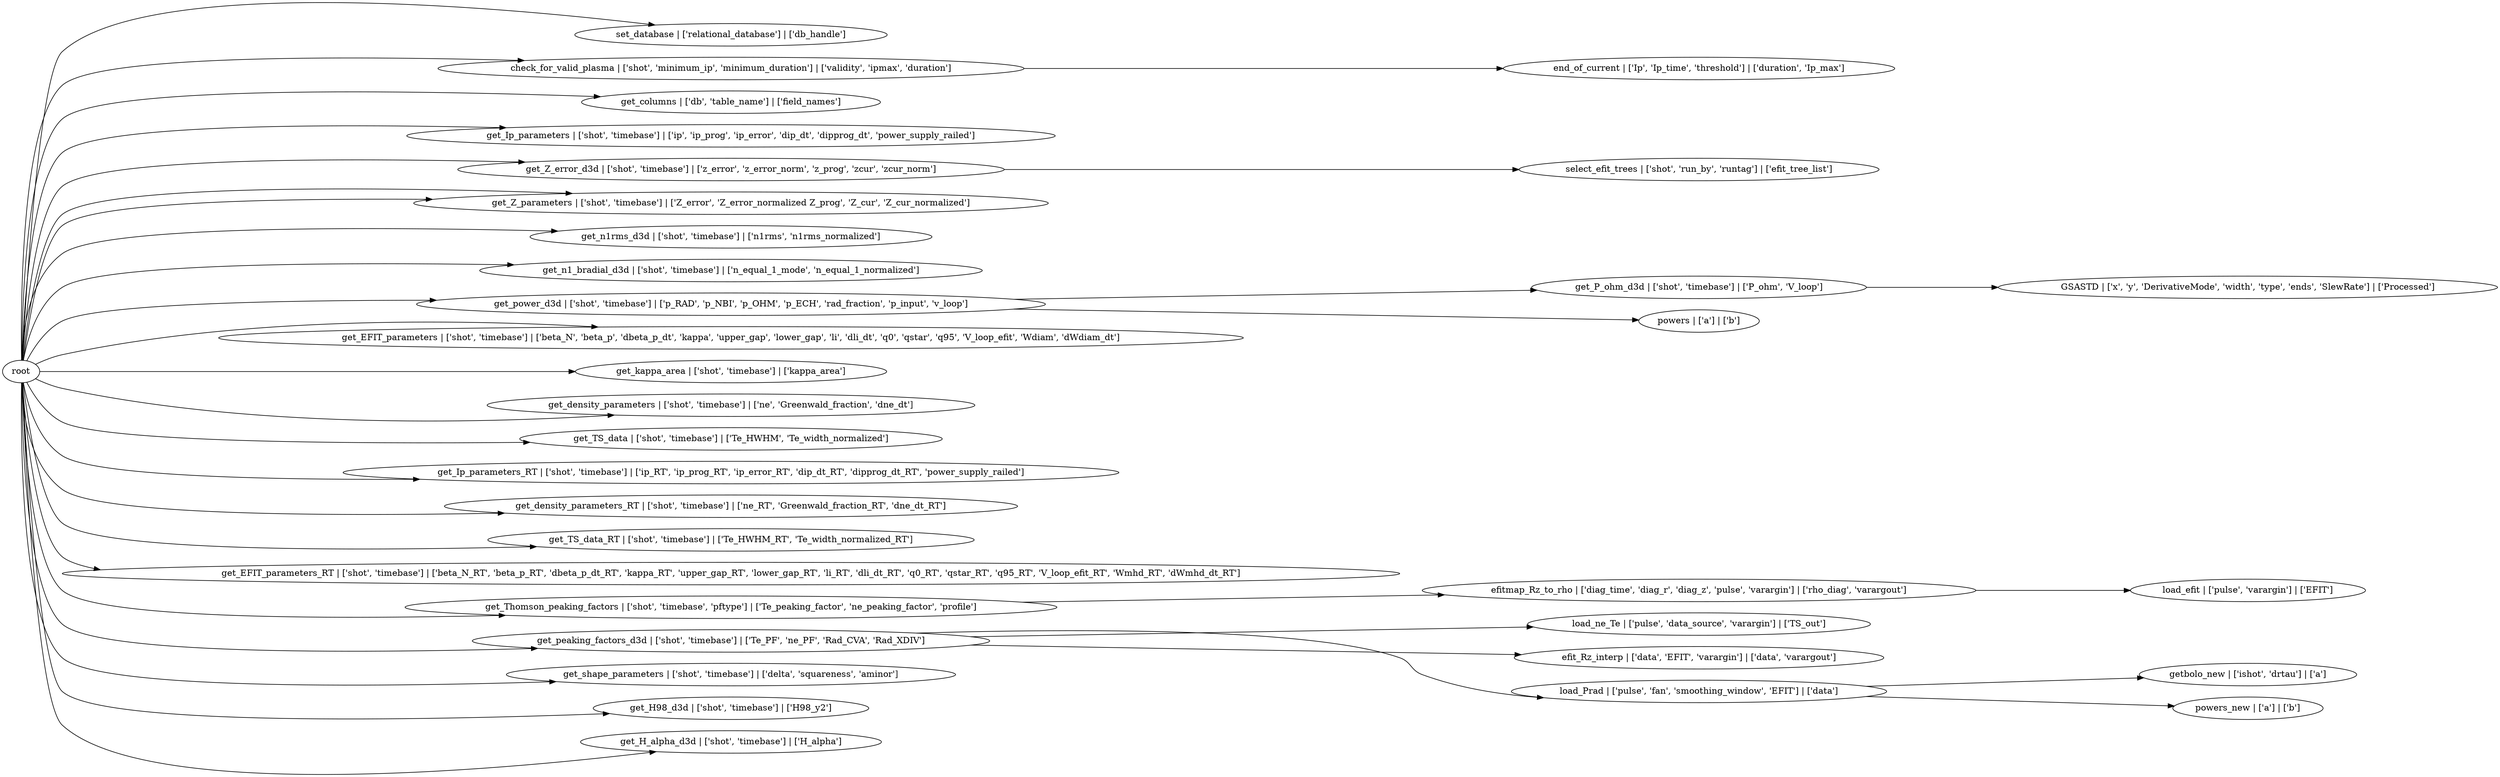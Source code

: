 digraph {
	graph [rankdir=LR]
	set_database [label="set_database | ['relational_database'] | ['db_handle']"]
	root -> set_database
	check_for_valid_plasma [label="check_for_valid_plasma | ['shot', 'minimum_ip', 'minimum_duration'] | ['validity', 'ipmax', 'duration']"]
	end_of_current [label="end_of_current | ['Ip', 'Ip_time', 'threshold'] | ['duration', 'Ip_max']"]
	check_for_valid_plasma -> end_of_current
	root -> check_for_valid_plasma
	get_columns [label="get_columns | ['db', 'table_name'] | ['field_names']"]
	root -> get_columns
	get_Ip_parameters [label="get_Ip_parameters | ['shot', 'timebase'] | ['ip', 'ip_prog', 'ip_error', 'dip_dt', 'dipprog_dt', 'power_supply_railed']"]
	root -> get_Ip_parameters
	get_Z_error_d3d [label="get_Z_error_d3d | ['shot', 'timebase'] | ['z_error', 'z_error_norm', 'z_prog', 'zcur', 'zcur_norm']"]
	select_efit_trees [label="select_efit_trees | ['shot', 'run_by', 'runtag'] | ['efit_tree_list']"]
	get_Z_error_d3d -> select_efit_trees
	root -> get_Z_error_d3d
	get_Z_parameters [label="get_Z_parameters | ['shot', 'timebase'] | ['Z_error', 'Z_error_normalized Z_prog', 'Z_cur', 'Z_cur_normalized']"]
	root -> get_Z_parameters
	get_n1rms_d3d [label="get_n1rms_d3d | ['shot', 'timebase'] | ['n1rms', 'n1rms_normalized']"]
	root -> get_n1rms_d3d
	get_n1_bradial_d3d [label="get_n1_bradial_d3d | ['shot', 'timebase'] | ['n_equal_1_mode', 'n_equal_1_normalized']"]
	root -> get_n1_bradial_d3d
	root -> get_Z_parameters
	get_power_d3d [label="get_power_d3d | ['shot', 'timebase'] | ['p_RAD', 'p_NBI', 'p_OHM', 'p_ECH', 'rad_fraction', 'p_input', 'v_loop']"]
	get_P_ohm_d3d [label="get_P_ohm_d3d | ['shot', 'timebase'] | ['P_ohm', 'V_loop']"]
	GSASTD [label="GSASTD | ['x', 'y', 'DerivativeMode', 'width', 'type', 'ends', 'SlewRate'] | ['Processed']"]
	get_P_ohm_d3d -> GSASTD
	get_power_d3d -> get_P_ohm_d3d
	powers [label="powers | ['a'] | ['b']"]
	get_power_d3d -> powers
	root -> get_power_d3d
	get_EFIT_parameters [label="get_EFIT_parameters | ['shot', 'timebase'] | ['beta_N', 'beta_p', 'dbeta_p_dt', 'kappa', 'upper_gap', 'lower_gap', 'li', 'dli_dt', 'q0', 'qstar', 'q95', 'V_loop_efit', 'Wdiam', 'dWdiam_dt']"]
	root -> get_EFIT_parameters
	get_kappa_area [label="get_kappa_area | ['shot', 'timebase'] | ['kappa_area']"]
	root -> get_kappa_area
	get_density_parameters [label="get_density_parameters | ['shot', 'timebase'] | ['ne', 'Greenwald_fraction', 'dne_dt']"]
	root -> get_density_parameters
	get_TS_data [label="get_TS_data | ['shot', 'timebase'] | ['Te_HWHM', 'Te_width_normalized']"]
	root -> get_TS_data
	get_Ip_parameters_RT [label="get_Ip_parameters_RT | ['shot', 'timebase'] | ['ip_RT', 'ip_prog_RT', 'ip_error_RT', 'dip_dt_RT', 'dipprog_dt_RT', 'power_supply_railed']"]
	root -> get_Ip_parameters_RT
	get_density_parameters_RT [label="get_density_parameters_RT | ['shot', 'timebase'] | ['ne_RT', 'Greenwald_fraction_RT', 'dne_dt_RT']"]
	root -> get_density_parameters_RT
	get_TS_data_RT [label="get_TS_data_RT | ['shot', 'timebase'] | ['Te_HWHM_RT', 'Te_width_normalized_RT']"]
	root -> get_TS_data_RT
	get_EFIT_parameters_RT [label="get_EFIT_parameters_RT | ['shot', 'timebase'] | ['beta_N_RT', 'beta_p_RT', 'dbeta_p_dt_RT', 'kappa_RT', 'upper_gap_RT', 'lower_gap_RT', 'li_RT', 'dli_dt_RT', 'q0_RT', 'qstar_RT', 'q95_RT', 'V_loop_efit_RT', 'Wmhd_RT', 'dWmhd_dt_RT']"]
	root -> get_EFIT_parameters_RT
	get_Thomson_peaking_factors [label="get_Thomson_peaking_factors | ['shot', 'timebase', 'pftype'] | ['Te_peaking_factor', 'ne_peaking_factor', 'profile']"]
	efitmap_Rz_to_rho [label="efitmap_Rz_to_rho | ['diag_time', 'diag_r', 'diag_z', 'pulse', 'varargin'] | ['rho_diag', 'varargout']"]
	load_efit [label="load_efit | ['pulse', 'varargin'] | ['EFIT']"]
	efitmap_Rz_to_rho -> load_efit
	get_Thomson_peaking_factors -> efitmap_Rz_to_rho
	root -> get_Thomson_peaking_factors
	get_peaking_factors_d3d [label="get_peaking_factors_d3d | ['shot', 'timebase'] | ['Te_PF', 'ne_PF', 'Rad_CVA', 'Rad_XDIV']"]
	load_ne_Te [label="load_ne_Te | ['pulse', 'data_source', 'varargin'] | ['TS_out']"]
	get_peaking_factors_d3d -> load_ne_Te
	efit_Rz_interp [label="efit_Rz_interp | ['data', 'EFIT', 'varargin'] | ['data', 'varargout']"]
	get_peaking_factors_d3d -> efit_Rz_interp
	load_Prad [label="load_Prad | ['pulse', 'fan', 'smoothing_window', 'EFIT'] | ['data']"]
	getbolo_new [label="getbolo_new | ['ishot', 'drtau'] | ['a']"]
	load_Prad -> getbolo_new
	powers_new [label="powers_new | ['a'] | ['b']"]
	load_Prad -> powers_new
	get_peaking_factors_d3d -> load_Prad
	root -> get_peaking_factors_d3d
	get_shape_parameters [label="get_shape_parameters | ['shot', 'timebase'] | ['delta', 'squareness', 'aminor']"]
	root -> get_shape_parameters
	get_H98_d3d [label="get_H98_d3d | ['shot', 'timebase'] | ['H98_y2']"]
	root -> get_H98_d3d
	get_H_alpha_d3d [label="get_H_alpha_d3d | ['shot', 'timebase'] | ['H_alpha']"]
	root -> get_H_alpha_d3d
}
